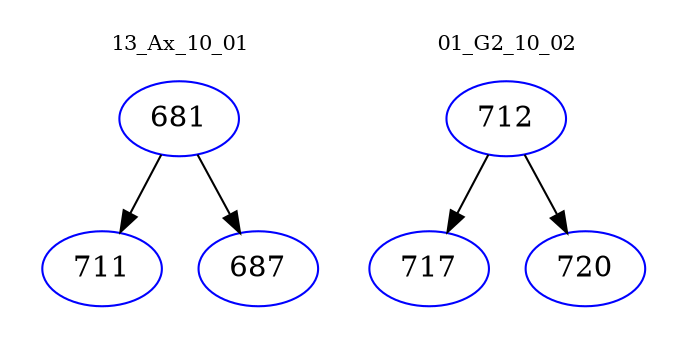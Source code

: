 digraph{
subgraph cluster_0 {
color = white
label = "13_Ax_10_01";
fontsize=10;
T0_681 [label="681", color="blue"]
T0_681 -> T0_711 [color="black"]
T0_711 [label="711", color="blue"]
T0_681 -> T0_687 [color="black"]
T0_687 [label="687", color="blue"]
}
subgraph cluster_1 {
color = white
label = "01_G2_10_02";
fontsize=10;
T1_712 [label="712", color="blue"]
T1_712 -> T1_717 [color="black"]
T1_717 [label="717", color="blue"]
T1_712 -> T1_720 [color="black"]
T1_720 [label="720", color="blue"]
}
}
